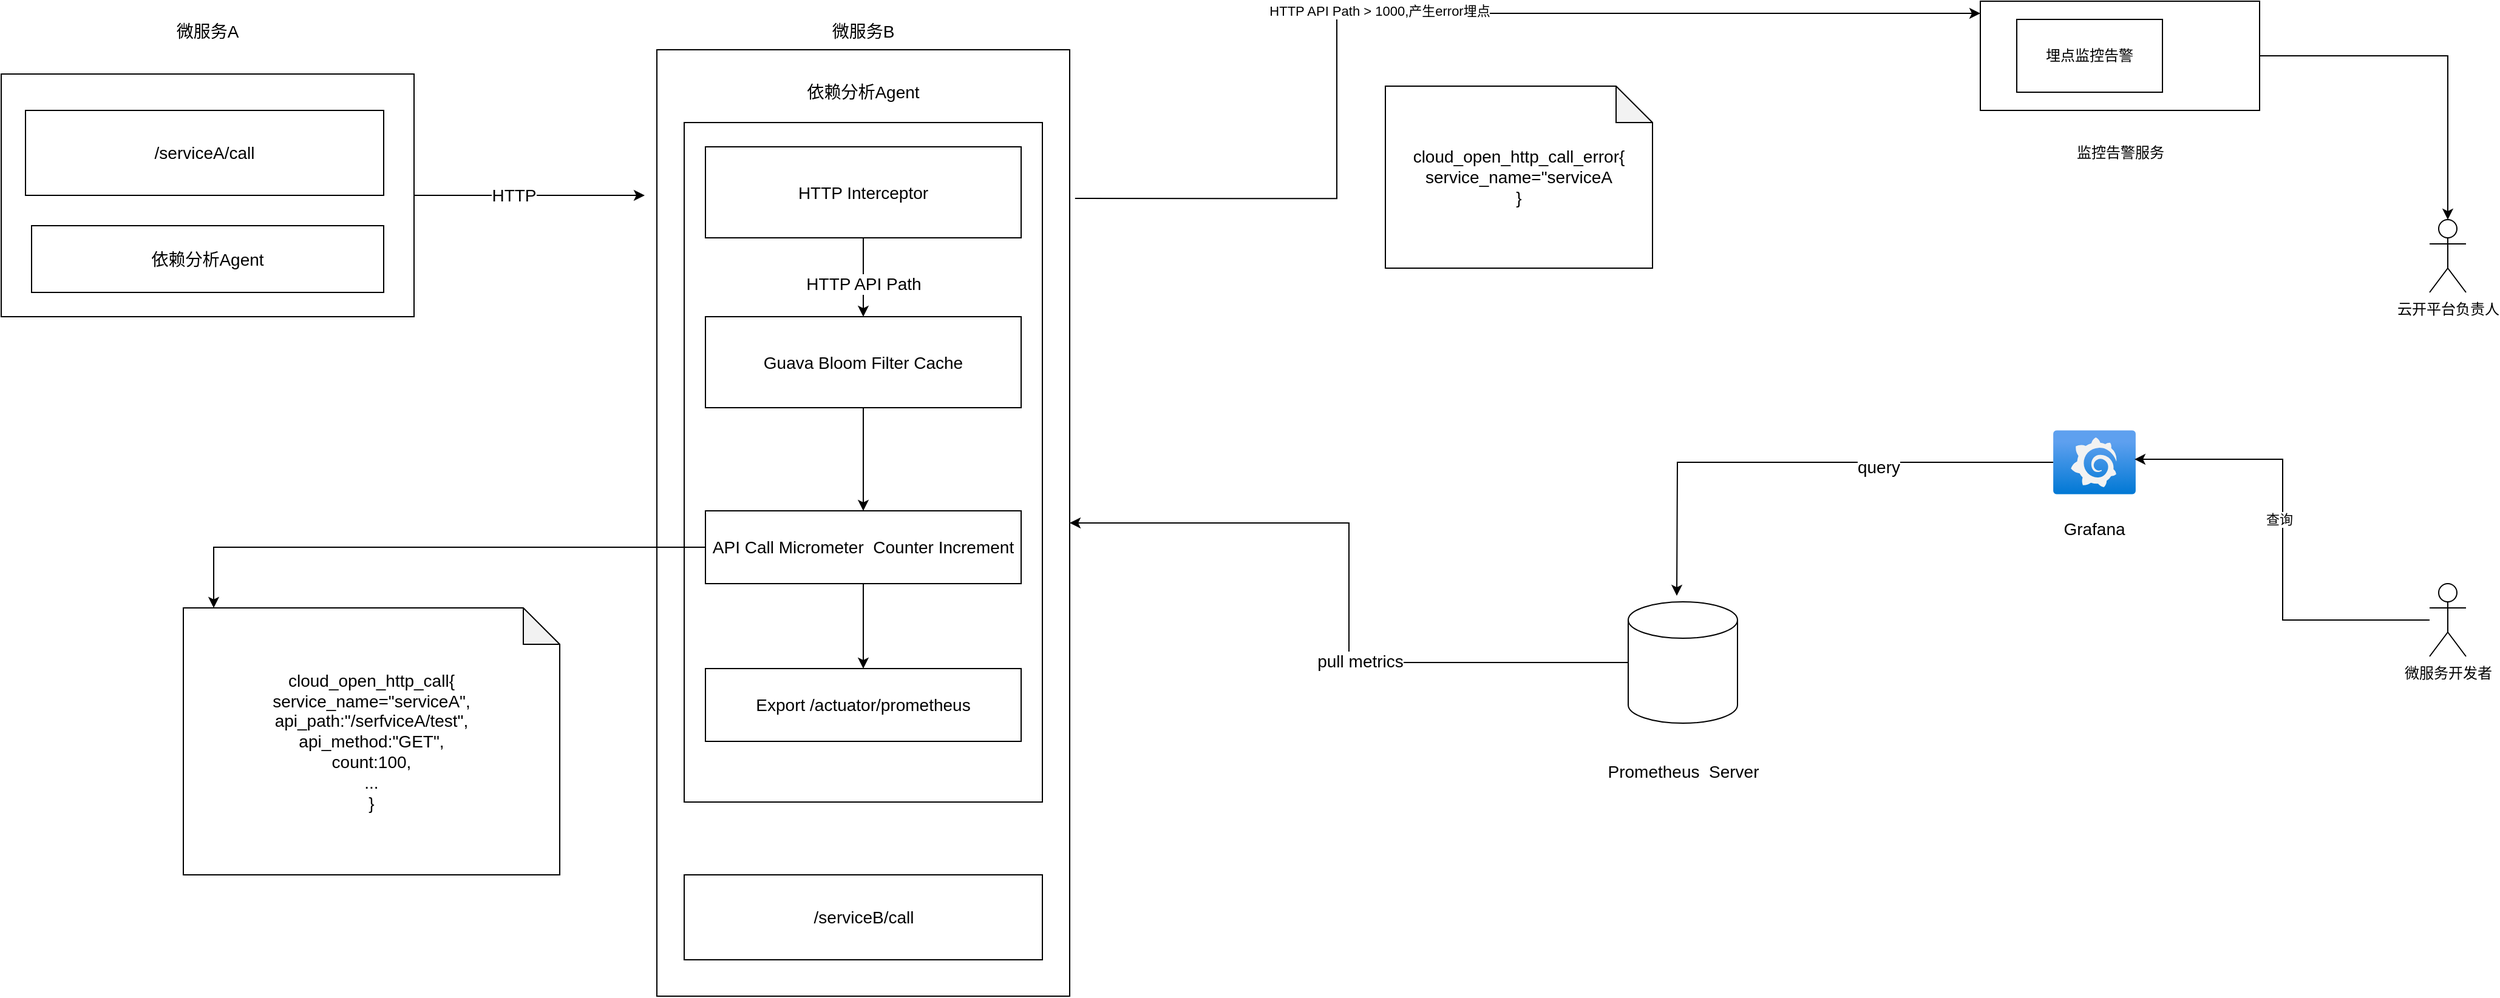 <mxfile version="24.1.0" type="github">
  <diagram name="Page-1" id="rEw1VWWM6GmjRrUUN5AP">
    <mxGraphModel dx="2314" dy="1121" grid="1" gridSize="10" guides="1" tooltips="1" connect="1" arrows="1" fold="1" page="1" pageScale="1" pageWidth="827" pageHeight="1169" math="0" shadow="0">
      <root>
        <mxCell id="0" />
        <mxCell id="1" parent="0" />
        <mxCell id="BBldQFb6U_NgVqgMDZbm-8" style="edgeStyle=orthogonalEdgeStyle;rounded=0;orthogonalLoop=1;jettySize=auto;html=1;fontSize=14;" edge="1" parent="1" source="BBldQFb6U_NgVqgMDZbm-1">
          <mxGeometry relative="1" as="geometry">
            <mxPoint x="630" y="560" as="targetPoint" />
          </mxGeometry>
        </mxCell>
        <mxCell id="BBldQFb6U_NgVqgMDZbm-11" value="HTTP" style="edgeLabel;html=1;align=center;verticalAlign=middle;resizable=0;points=[];fontSize=14;" vertex="1" connectable="0" parent="BBldQFb6U_NgVqgMDZbm-8">
          <mxGeometry x="-0.155" relative="1" as="geometry">
            <mxPoint x="1" as="offset" />
          </mxGeometry>
        </mxCell>
        <mxCell id="BBldQFb6U_NgVqgMDZbm-1" value="" style="rounded=0;whiteSpace=wrap;html=1;fontSize=14;" vertex="1" parent="1">
          <mxGeometry x="100" y="460" width="340" height="200" as="geometry" />
        </mxCell>
        <mxCell id="BBldQFb6U_NgVqgMDZbm-3" value="微服务A" style="text;html=1;align=center;verticalAlign=middle;whiteSpace=wrap;rounded=0;fontSize=14;" vertex="1" parent="1">
          <mxGeometry x="240" y="410" width="60" height="30" as="geometry" />
        </mxCell>
        <mxCell id="BBldQFb6U_NgVqgMDZbm-4" value="依赖分析Agent" style="rounded=0;whiteSpace=wrap;html=1;fontSize=14;" vertex="1" parent="1">
          <mxGeometry x="125" y="585" width="290" height="55" as="geometry" />
        </mxCell>
        <mxCell id="BBldQFb6U_NgVqgMDZbm-5" value="" style="rounded=0;whiteSpace=wrap;html=1;fontSize=14;" vertex="1" parent="1">
          <mxGeometry x="640" y="440" width="340" height="780" as="geometry" />
        </mxCell>
        <mxCell id="BBldQFb6U_NgVqgMDZbm-6" value="微服务B" style="text;html=1;align=center;verticalAlign=middle;whiteSpace=wrap;rounded=0;fontSize=14;" vertex="1" parent="1">
          <mxGeometry x="780" y="410" width="60" height="30" as="geometry" />
        </mxCell>
        <mxCell id="BBldQFb6U_NgVqgMDZbm-7" value="" style="rounded=0;whiteSpace=wrap;html=1;fontSize=14;" vertex="1" parent="1">
          <mxGeometry x="662.5" y="500" width="295" height="560" as="geometry" />
        </mxCell>
        <mxCell id="BBldQFb6U_NgVqgMDZbm-10" value="/serviceB/call" style="rounded=0;whiteSpace=wrap;html=1;fontSize=14;" vertex="1" parent="1">
          <mxGeometry x="662.5" y="1120" width="295" height="70" as="geometry" />
        </mxCell>
        <mxCell id="BBldQFb6U_NgVqgMDZbm-12" value="/serviceA/call" style="rounded=0;whiteSpace=wrap;html=1;fontSize=14;" vertex="1" parent="1">
          <mxGeometry x="120" y="490" width="295" height="70" as="geometry" />
        </mxCell>
        <mxCell id="BBldQFb6U_NgVqgMDZbm-13" value="依赖分析Agent" style="text;html=1;align=center;verticalAlign=middle;whiteSpace=wrap;rounded=0;fontSize=14;" vertex="1" parent="1">
          <mxGeometry x="750" y="460" width="120" height="30" as="geometry" />
        </mxCell>
        <mxCell id="BBldQFb6U_NgVqgMDZbm-53" value="" style="edgeStyle=orthogonalEdgeStyle;rounded=0;orthogonalLoop=1;jettySize=auto;html=1;" edge="1" parent="1" source="BBldQFb6U_NgVqgMDZbm-14" target="BBldQFb6U_NgVqgMDZbm-21">
          <mxGeometry relative="1" as="geometry" />
        </mxCell>
        <mxCell id="BBldQFb6U_NgVqgMDZbm-14" value="Guava Bloom Filter Cache" style="rounded=0;whiteSpace=wrap;html=1;fontSize=14;" vertex="1" parent="1">
          <mxGeometry x="680" y="660" width="260" height="75" as="geometry" />
        </mxCell>
        <mxCell id="BBldQFb6U_NgVqgMDZbm-16" value="" style="edgeStyle=orthogonalEdgeStyle;rounded=0;orthogonalLoop=1;jettySize=auto;html=1;fontSize=14;" edge="1" parent="1" source="BBldQFb6U_NgVqgMDZbm-15" target="BBldQFb6U_NgVqgMDZbm-14">
          <mxGeometry relative="1" as="geometry" />
        </mxCell>
        <mxCell id="BBldQFb6U_NgVqgMDZbm-25" value="HTTP API Path" style="edgeLabel;html=1;align=center;verticalAlign=middle;resizable=0;points=[];fontSize=14;" vertex="1" connectable="0" parent="BBldQFb6U_NgVqgMDZbm-16">
          <mxGeometry x="0.133" relative="1" as="geometry">
            <mxPoint y="1" as="offset" />
          </mxGeometry>
        </mxCell>
        <mxCell id="BBldQFb6U_NgVqgMDZbm-15" value="HTTP Interceptor" style="rounded=0;whiteSpace=wrap;html=1;fontSize=14;" vertex="1" parent="1">
          <mxGeometry x="680" y="520" width="260" height="75" as="geometry" />
        </mxCell>
        <mxCell id="BBldQFb6U_NgVqgMDZbm-24" value="" style="edgeStyle=orthogonalEdgeStyle;rounded=0;orthogonalLoop=1;jettySize=auto;html=1;fontSize=14;" edge="1" parent="1" source="BBldQFb6U_NgVqgMDZbm-21" target="BBldQFb6U_NgVqgMDZbm-23">
          <mxGeometry relative="1" as="geometry" />
        </mxCell>
        <mxCell id="BBldQFb6U_NgVqgMDZbm-21" value="API Call Micrometer&amp;nbsp; Counter Increment" style="rounded=0;whiteSpace=wrap;html=1;fontSize=14;" vertex="1" parent="1">
          <mxGeometry x="680" y="820" width="260" height="60" as="geometry" />
        </mxCell>
        <mxCell id="BBldQFb6U_NgVqgMDZbm-23" value="Export /actuator/prometheus" style="rounded=0;whiteSpace=wrap;html=1;fontSize=14;" vertex="1" parent="1">
          <mxGeometry x="680" y="950" width="260" height="60" as="geometry" />
        </mxCell>
        <mxCell id="BBldQFb6U_NgVqgMDZbm-28" style="edgeStyle=orthogonalEdgeStyle;rounded=0;orthogonalLoop=1;jettySize=auto;html=1;fontSize=14;" edge="1" parent="1" source="BBldQFb6U_NgVqgMDZbm-26" target="BBldQFb6U_NgVqgMDZbm-5">
          <mxGeometry relative="1" as="geometry" />
        </mxCell>
        <mxCell id="BBldQFb6U_NgVqgMDZbm-29" value="pull metrics" style="edgeLabel;html=1;align=center;verticalAlign=middle;resizable=0;points=[];fontSize=14;" vertex="1" connectable="0" parent="BBldQFb6U_NgVqgMDZbm-28">
          <mxGeometry x="-0.23" y="-1" relative="1" as="geometry">
            <mxPoint as="offset" />
          </mxGeometry>
        </mxCell>
        <mxCell id="BBldQFb6U_NgVqgMDZbm-26" value="" style="shape=cylinder3;whiteSpace=wrap;html=1;boundedLbl=1;backgroundOutline=1;size=15;fontSize=14;" vertex="1" parent="1">
          <mxGeometry x="1440" y="895" width="90" height="100" as="geometry" />
        </mxCell>
        <mxCell id="BBldQFb6U_NgVqgMDZbm-27" value="Prometheus&amp;nbsp; Server" style="text;html=1;align=center;verticalAlign=middle;whiteSpace=wrap;rounded=0;fontSize=14;" vertex="1" parent="1">
          <mxGeometry x="1383.75" y="1020" width="202.5" height="30" as="geometry" />
        </mxCell>
        <mxCell id="BBldQFb6U_NgVqgMDZbm-32" style="edgeStyle=orthogonalEdgeStyle;rounded=0;orthogonalLoop=1;jettySize=auto;html=1;fontSize=14;" edge="1" parent="1" source="BBldQFb6U_NgVqgMDZbm-30">
          <mxGeometry relative="1" as="geometry">
            <mxPoint x="1480" y="890" as="targetPoint" />
          </mxGeometry>
        </mxCell>
        <mxCell id="BBldQFb6U_NgVqgMDZbm-33" value="query" style="edgeLabel;html=1;align=center;verticalAlign=middle;resizable=0;points=[];fontSize=14;" vertex="1" connectable="0" parent="BBldQFb6U_NgVqgMDZbm-32">
          <mxGeometry x="-0.306" y="4" relative="1" as="geometry">
            <mxPoint x="1" as="offset" />
          </mxGeometry>
        </mxCell>
        <mxCell id="BBldQFb6U_NgVqgMDZbm-30" value="" style="image;aspect=fixed;html=1;points=[];align=center;fontSize=14;image=img/lib/azure2/other/Grafana.svg;" vertex="1" parent="1">
          <mxGeometry x="1790" y="753.6" width="68" height="52.8" as="geometry" />
        </mxCell>
        <mxCell id="BBldQFb6U_NgVqgMDZbm-31" value="Grafana" style="text;html=1;align=center;verticalAlign=middle;whiteSpace=wrap;rounded=0;fontSize=14;" vertex="1" parent="1">
          <mxGeometry x="1794" y="820" width="60" height="30" as="geometry" />
        </mxCell>
        <mxCell id="BBldQFb6U_NgVqgMDZbm-34" value="cloud_open_http_call{&lt;br style=&quot;font-size: 14px;&quot;&gt;service_name=&quot;serviceA&quot;,&lt;br style=&quot;font-size: 14px;&quot;&gt;api_path:&quot;/serfviceA/test&quot;,&lt;div style=&quot;font-size: 14px;&quot;&gt;api_method:&quot;GET&quot;,&lt;/div&gt;&lt;div style=&quot;font-size: 14px;&quot;&gt;count:100,&lt;/div&gt;&lt;div style=&quot;font-size: 14px;&quot;&gt;...&lt;br style=&quot;font-size: 14px;&quot;&gt;}&lt;/div&gt;" style="shape=note;whiteSpace=wrap;html=1;backgroundOutline=1;darkOpacity=0.05;fontSize=14;" vertex="1" parent="1">
          <mxGeometry x="250" y="900" width="310" height="220" as="geometry" />
        </mxCell>
        <mxCell id="BBldQFb6U_NgVqgMDZbm-36" style="edgeStyle=orthogonalEdgeStyle;rounded=0;orthogonalLoop=1;jettySize=auto;html=1;entryX=0;entryY=0;entryDx=25;entryDy=0;entryPerimeter=0;fontSize=14;" edge="1" parent="1" source="BBldQFb6U_NgVqgMDZbm-21" target="BBldQFb6U_NgVqgMDZbm-34">
          <mxGeometry relative="1" as="geometry" />
        </mxCell>
        <mxCell id="BBldQFb6U_NgVqgMDZbm-37" value="" style="rounded=0;whiteSpace=wrap;html=1;" vertex="1" parent="1">
          <mxGeometry x="1730" y="400" width="230" height="90" as="geometry" />
        </mxCell>
        <mxCell id="BBldQFb6U_NgVqgMDZbm-38" value="监控告警服务" style="text;html=1;align=center;verticalAlign=middle;whiteSpace=wrap;rounded=0;" vertex="1" parent="1">
          <mxGeometry x="1787.5" y="510" width="115" height="30" as="geometry" />
        </mxCell>
        <mxCell id="BBldQFb6U_NgVqgMDZbm-39" style="edgeStyle=orthogonalEdgeStyle;rounded=0;orthogonalLoop=1;jettySize=auto;html=1;entryX=0;entryY=0.5;entryDx=0;entryDy=0;exitX=1.013;exitY=0.202;exitDx=0;exitDy=0;exitPerimeter=0;" edge="1" parent="1">
          <mxGeometry relative="1" as="geometry">
            <mxPoint x="984.42" y="562.56" as="sourcePoint" />
            <mxPoint x="1730" y="410" as="targetPoint" />
            <Array as="points">
              <mxPoint x="1200" y="563" />
              <mxPoint x="1200" y="410" />
            </Array>
          </mxGeometry>
        </mxCell>
        <mxCell id="BBldQFb6U_NgVqgMDZbm-40" value="HTTP API Path &amp;gt; 1000,产生error埋点" style="edgeLabel;html=1;align=center;verticalAlign=middle;resizable=0;points=[];" vertex="1" connectable="0" parent="BBldQFb6U_NgVqgMDZbm-39">
          <mxGeometry x="-0.106" y="2" relative="1" as="geometry">
            <mxPoint x="1" as="offset" />
          </mxGeometry>
        </mxCell>
        <mxCell id="BBldQFb6U_NgVqgMDZbm-41" value="&lt;span style=&quot;font-size: 14px;&quot;&gt;cloud_open_http_call_error{&lt;/span&gt;&lt;br style=&quot;font-size: 14px;&quot;&gt;&lt;span style=&quot;font-size: 14px;&quot;&gt;service_name=&quot;serviceA&lt;/span&gt;&lt;div style=&quot;font-size: 14px;&quot;&gt;}&lt;/div&gt;" style="shape=note;whiteSpace=wrap;html=1;backgroundOutline=1;darkOpacity=0.05;" vertex="1" parent="1">
          <mxGeometry x="1240" y="470" width="220" height="150" as="geometry" />
        </mxCell>
        <mxCell id="BBldQFb6U_NgVqgMDZbm-42" value="埋点监控告警" style="rounded=0;whiteSpace=wrap;html=1;" vertex="1" parent="1">
          <mxGeometry x="1760" y="415" width="120" height="60" as="geometry" />
        </mxCell>
        <mxCell id="BBldQFb6U_NgVqgMDZbm-43" value="云开平台负责人" style="shape=umlActor;verticalLabelPosition=bottom;verticalAlign=top;html=1;outlineConnect=0;" vertex="1" parent="1">
          <mxGeometry x="2100" y="580" width="30" height="60" as="geometry" />
        </mxCell>
        <mxCell id="BBldQFb6U_NgVqgMDZbm-45" style="edgeStyle=orthogonalEdgeStyle;rounded=0;orthogonalLoop=1;jettySize=auto;html=1;entryX=0.5;entryY=0;entryDx=0;entryDy=0;entryPerimeter=0;" edge="1" parent="1" source="BBldQFb6U_NgVqgMDZbm-37" target="BBldQFb6U_NgVqgMDZbm-43">
          <mxGeometry relative="1" as="geometry" />
        </mxCell>
        <mxCell id="BBldQFb6U_NgVqgMDZbm-48" value="微服务开发者" style="shape=umlActor;verticalLabelPosition=bottom;verticalAlign=top;html=1;outlineConnect=0;" vertex="1" parent="1">
          <mxGeometry x="2100" y="880" width="30" height="60" as="geometry" />
        </mxCell>
        <mxCell id="BBldQFb6U_NgVqgMDZbm-51" style="edgeStyle=orthogonalEdgeStyle;rounded=0;orthogonalLoop=1;jettySize=auto;html=1;entryX=0.985;entryY=0.453;entryDx=0;entryDy=0;entryPerimeter=0;" edge="1" parent="1" source="BBldQFb6U_NgVqgMDZbm-48" target="BBldQFb6U_NgVqgMDZbm-30">
          <mxGeometry relative="1" as="geometry" />
        </mxCell>
        <mxCell id="BBldQFb6U_NgVqgMDZbm-52" value="查询" style="edgeLabel;html=1;align=center;verticalAlign=middle;resizable=0;points=[];" vertex="1" connectable="0" parent="BBldQFb6U_NgVqgMDZbm-51">
          <mxGeometry x="0.095" y="3" relative="1" as="geometry">
            <mxPoint y="1" as="offset" />
          </mxGeometry>
        </mxCell>
      </root>
    </mxGraphModel>
  </diagram>
</mxfile>
